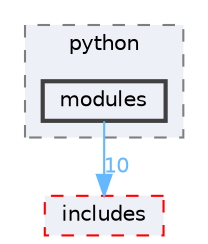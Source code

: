 digraph "/Users/jonathan/Works/Tools/Triton/src/libtriton/bindings/python/modules"
{
 // LATEX_PDF_SIZE
  bgcolor="transparent";
  edge [fontname=Helvetica,fontsize=10,labelfontname=Helvetica,labelfontsize=10];
  node [fontname=Helvetica,fontsize=10,shape=box,height=0.2,width=0.4];
  compound=true
  subgraph clusterdir_93865de8b2701d7ab5888cbd92232a67 {
    graph [ bgcolor="#edf0f7", pencolor="grey50", label="python", fontname=Helvetica,fontsize=10 style="filled,dashed", URL="dir_93865de8b2701d7ab5888cbd92232a67.html",tooltip=""]
  dir_0faf63740b12cb8175ef2ffbb528e33b [label="modules", fillcolor="#edf0f7", color="grey25", style="filled,bold", URL="dir_0faf63740b12cb8175ef2ffbb528e33b.html",tooltip=""];
  }
  dir_f9d272ec16541780a187e9fc1e6dde2e [label="includes", fillcolor="#edf0f7", color="red", style="filled,dashed", URL="dir_f9d272ec16541780a187e9fc1e6dde2e.html",tooltip=""];
  dir_0faf63740b12cb8175ef2ffbb528e33b->dir_f9d272ec16541780a187e9fc1e6dde2e [headlabel="10", labeldistance=1.5 headhref="dir_000016_000011.html" color="steelblue1" fontcolor="steelblue1"];
}
